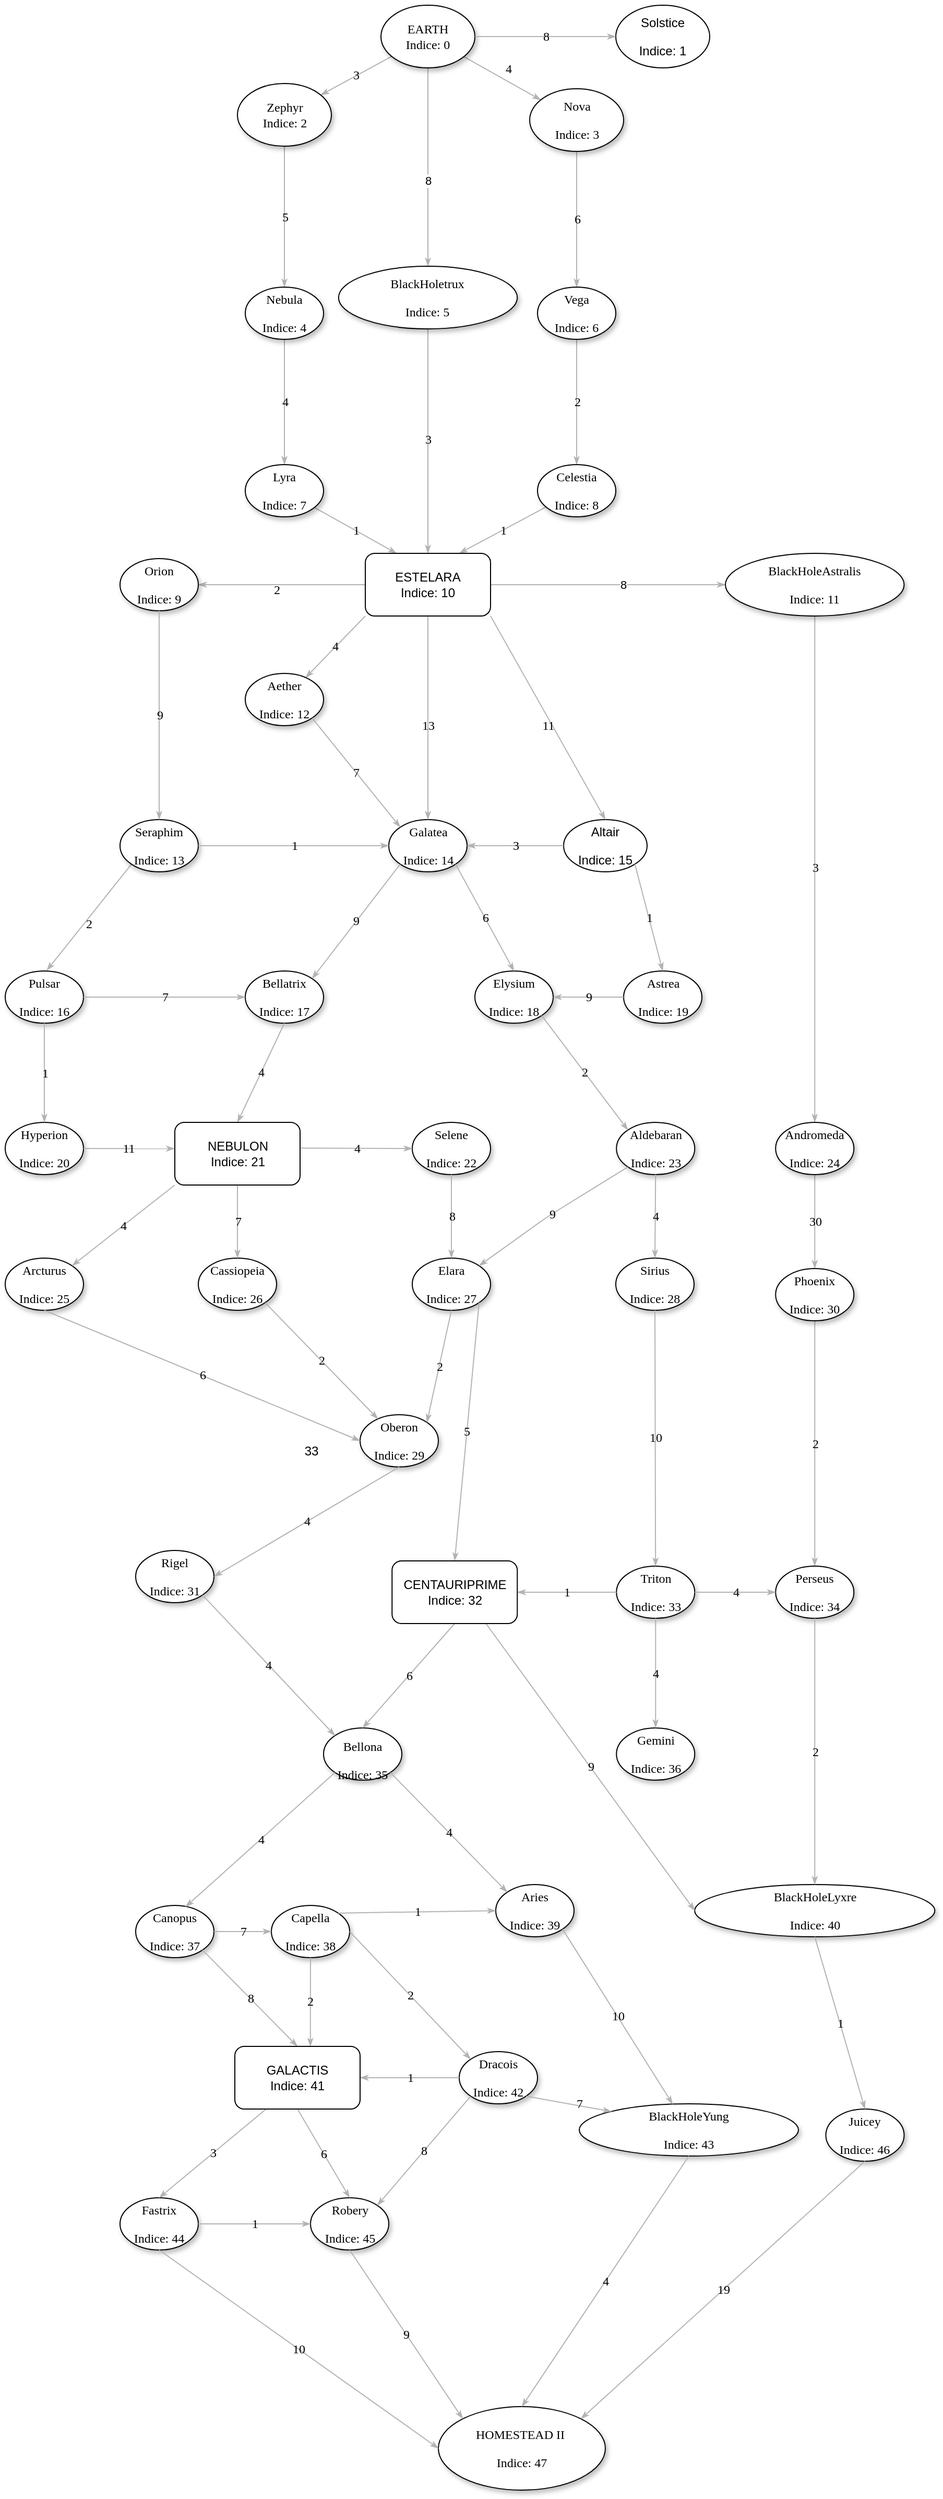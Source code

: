 <mxfile version="21.2.9" type="device">
  <diagram name="Page-1" id="42789a77-a242-8287-6e28-9cd8cfd52e62">
    <mxGraphModel dx="1462" dy="2391" grid="1" gridSize="10" guides="1" tooltips="1" connect="1" arrows="1" fold="1" page="1" pageScale="1" pageWidth="1100" pageHeight="850" background="none" math="0" shadow="0">
      <root>
        <mxCell id="0" />
        <mxCell id="1" parent="0" />
        <mxCell id="1ea317790d2ca983-12" style="edgeStyle=none;rounded=1;html=1;labelBackgroundColor=none;startArrow=none;startFill=0;startSize=5;endArrow=classicThin;endFill=1;endSize=5;jettySize=auto;orthogonalLoop=1;strokeColor=#B3B3B3;strokeWidth=1;fontFamily=Verdana;fontSize=12;exitX=1;exitY=0.5;exitDx=0;exitDy=0;" parent="1" source="aFL70uKXAOS7zFc94VAs-144" target="1ea317790d2ca983-2" edge="1">
          <mxGeometry relative="1" as="geometry">
            <mxPoint x="532.5" y="-795" as="sourcePoint" />
          </mxGeometry>
        </mxCell>
        <mxCell id="aFL70uKXAOS7zFc94VAs-4" value="8" style="edgeLabel;html=1;align=center;verticalAlign=middle;resizable=0;points=[];" vertex="1" connectable="0" parent="1ea317790d2ca983-12">
          <mxGeometry x="0.13" relative="1" as="geometry">
            <mxPoint as="offset" />
          </mxGeometry>
        </mxCell>
        <mxCell id="1ea317790d2ca983-13" value="4" style="edgeStyle=none;rounded=1;html=1;labelBackgroundColor=none;startArrow=none;startFill=0;startSize=5;endArrow=classicThin;endFill=1;endSize=5;jettySize=auto;orthogonalLoop=1;strokeColor=#B3B3B3;strokeWidth=1;fontFamily=Verdana;fontSize=12;exitX=0;exitY=1;exitDx=0;exitDy=0;" parent="1" source="aFL70uKXAOS7zFc94VAs-144" target="1ea317790d2ca983-9" edge="1">
          <mxGeometry relative="1" as="geometry">
            <mxPoint x="468.696" y="-777.181" as="sourcePoint" />
          </mxGeometry>
        </mxCell>
        <mxCell id="1ea317790d2ca983-14" value="2" style="edgeStyle=none;rounded=1;html=1;labelBackgroundColor=none;startArrow=none;startFill=0;startSize=5;endArrow=classicThin;endFill=1;endSize=5;jettySize=auto;orthogonalLoop=1;strokeColor=#B3B3B3;strokeWidth=1;fontFamily=Verdana;fontSize=12;exitX=0;exitY=0.5;exitDx=0;exitDy=0;" parent="1" source="aFL70uKXAOS7zFc94VAs-144" target="1ea317790d2ca983-3" edge="1">
          <mxGeometry x="0.062" y="5" relative="1" as="geometry">
            <mxPoint x="457.5" y="-795" as="sourcePoint" />
            <mxPoint as="offset" />
          </mxGeometry>
        </mxCell>
        <mxCell id="1ea317790d2ca983-21" value="3" style="edgeStyle=none;rounded=1;html=1;labelBackgroundColor=none;startArrow=none;startFill=0;startSize=5;endArrow=classicThin;endFill=1;endSize=5;jettySize=auto;orthogonalLoop=1;strokeColor=#B3B3B3;strokeWidth=1;fontFamily=Verdana;fontSize=12" parent="1" source="1ea317790d2ca983-2" target="1ea317790d2ca983-8" edge="1">
          <mxGeometry relative="1" as="geometry">
            <mxPoint x="495" y="330" as="targetPoint" />
            <Array as="points" />
            <mxPoint y="-1" as="offset" />
          </mxGeometry>
        </mxCell>
        <mxCell id="1ea317790d2ca983-2" value="&lt;p align=&quot;center&quot; class=&quot;MsoNormal&quot;&gt;BlackHole&lt;span style=&quot;background-color: initial;&quot;&gt;Astralis&lt;/span&gt;&lt;/p&gt;&lt;p align=&quot;center&quot; class=&quot;MsoNormal&quot;&gt;Indice: 11&lt;span style=&quot;background-color: initial;&quot;&gt;&lt;br&gt;&lt;/span&gt;&lt;/p&gt;" style="ellipse;whiteSpace=wrap;html=1;rounded=0;shadow=1;comic=0;labelBackgroundColor=none;strokeWidth=1;fontFamily=Verdana;fontSize=12;align=center;" parent="1" vertex="1">
          <mxGeometry x="780" y="-825" width="171.25" height="60" as="geometry" />
        </mxCell>
        <mxCell id="1ea317790d2ca983-3" value="&lt;p align=&quot;center&quot; class=&quot;MsoNormal&quot;&gt;Orion&lt;/p&gt;&lt;p align=&quot;center&quot; class=&quot;MsoNormal&quot;&gt;Indice: 9&lt;br&gt;&lt;/p&gt;" style="ellipse;whiteSpace=wrap;html=1;rounded=0;shadow=1;comic=0;labelBackgroundColor=none;strokeWidth=1;fontFamily=Verdana;fontSize=12;align=center;" parent="1" vertex="1">
          <mxGeometry x="200" y="-820" width="75" height="50" as="geometry" />
        </mxCell>
        <mxCell id="1ea317790d2ca983-16" value="2" style="edgeStyle=none;rounded=1;html=1;labelBackgroundColor=none;startArrow=none;startFill=0;startSize=5;endArrow=classicThin;endFill=1;endSize=5;jettySize=auto;orthogonalLoop=1;strokeColor=#B3B3B3;strokeWidth=1;fontFamily=Verdana;fontSize=12;entryX=0.5;entryY=0;entryDx=0;entryDy=0;exitX=0.5;exitY=1;exitDx=0;exitDy=0;" parent="1" source="1ea317790d2ca983-5" target="1ea317790d2ca983-4" edge="1">
          <mxGeometry relative="1" as="geometry">
            <mxPoint x="970" y="120" as="sourcePoint" />
          </mxGeometry>
        </mxCell>
        <mxCell id="1ea317790d2ca983-4" value="&lt;p align=&quot;center&quot; class=&quot;MsoNormal&quot;&gt;Perseus&lt;/p&gt;&lt;p align=&quot;center&quot; class=&quot;MsoNormal&quot;&gt;Indice: 34&lt;br&gt;&lt;/p&gt;" style="ellipse;whiteSpace=wrap;html=1;rounded=0;shadow=1;comic=0;labelBackgroundColor=none;strokeWidth=1;fontFamily=Verdana;fontSize=12;align=center;" parent="1" vertex="1">
          <mxGeometry x="828.13" y="145" width="75" height="50" as="geometry" />
        </mxCell>
        <mxCell id="1ea317790d2ca983-17" value="30" style="edgeStyle=none;rounded=1;html=1;labelBackgroundColor=none;startArrow=none;startFill=0;startSize=5;endArrow=classicThin;endFill=1;endSize=5;jettySize=auto;orthogonalLoop=1;strokeColor=#B3B3B3;strokeWidth=1;fontFamily=Verdana;fontSize=12;exitX=0.5;exitY=1;exitDx=0;exitDy=0;entryX=0.5;entryY=0;entryDx=0;entryDy=0;" parent="1" source="1ea317790d2ca983-8" target="1ea317790d2ca983-5" edge="1">
          <mxGeometry relative="1" as="geometry">
            <Array as="points" />
          </mxGeometry>
        </mxCell>
        <mxCell id="1ea317790d2ca983-5" value="&lt;p align=&quot;center&quot; class=&quot;MsoNormal&quot;&gt;Phoenix&lt;/p&gt;&lt;p align=&quot;center&quot; class=&quot;MsoNormal&quot;&gt;Indice: 30&lt;br&gt;&lt;/p&gt;" style="ellipse;whiteSpace=wrap;html=1;rounded=0;shadow=1;comic=0;labelBackgroundColor=none;strokeWidth=1;fontFamily=Verdana;fontSize=12;align=center;" parent="1" vertex="1">
          <mxGeometry x="828.13" y="-140" width="75" height="50" as="geometry" />
        </mxCell>
        <mxCell id="1ea317790d2ca983-8" value="&lt;p align=&quot;center&quot; class=&quot;MsoNormal&quot;&gt;Andromeda&lt;/p&gt;&lt;p align=&quot;center&quot; class=&quot;MsoNormal&quot;&gt;Indice: 24&lt;br&gt;&lt;/p&gt;" style="ellipse;whiteSpace=wrap;html=1;rounded=0;shadow=1;comic=0;labelBackgroundColor=none;strokeWidth=1;fontFamily=Verdana;fontSize=12;align=center;" parent="1" vertex="1">
          <mxGeometry x="828.13" y="-280" width="75" height="50" as="geometry" />
        </mxCell>
        <mxCell id="1ea317790d2ca983-9" value="&lt;p align=&quot;center&quot; class=&quot;MsoNormal&quot;&gt;Aether&lt;/p&gt;&lt;p align=&quot;center&quot; class=&quot;MsoNormal&quot;&gt;Indice: 12&lt;br&gt;&lt;/p&gt;" style="ellipse;whiteSpace=wrap;html=1;rounded=0;shadow=1;comic=0;labelBackgroundColor=none;strokeWidth=1;fontFamily=Verdana;fontSize=12;align=center;" parent="1" vertex="1">
          <mxGeometry x="320" y="-710" width="75" height="50" as="geometry" />
        </mxCell>
        <mxCell id="1ea317790d2ca983-20" value="2" style="edgeStyle=none;rounded=1;html=1;labelBackgroundColor=none;startArrow=none;startFill=0;startSize=5;endArrow=classicThin;endFill=1;endSize=5;jettySize=auto;orthogonalLoop=1;strokeColor=#B3B3B3;strokeWidth=1;fontFamily=Verdana;fontSize=12;exitX=0;exitY=1;exitDx=0;exitDy=0;entryX=0.531;entryY=-0.011;entryDx=0;entryDy=0;entryPerimeter=0;" parent="1" source="1ea317790d2ca983-10" target="1ea317790d2ca983-11" edge="1">
          <mxGeometry x="0.081" y="4" relative="1" as="geometry">
            <mxPoint x="247.5" y="370" as="sourcePoint" />
            <mxPoint x="248" y="-60" as="targetPoint" />
            <mxPoint as="offset" />
          </mxGeometry>
        </mxCell>
        <mxCell id="1ea317790d2ca983-10" value="&lt;p align=&quot;center&quot; class=&quot;MsoNormal&quot;&gt;Seraphim&lt;/p&gt;&lt;p align=&quot;center&quot; class=&quot;MsoNormal&quot;&gt;Indice: 13&lt;br&gt;&lt;/p&gt;" style="ellipse;whiteSpace=wrap;html=1;rounded=0;shadow=1;comic=0;labelBackgroundColor=none;strokeWidth=1;fontFamily=Verdana;fontSize=12;align=center;" parent="1" vertex="1">
          <mxGeometry x="200" y="-570" width="75" height="50" as="geometry" />
        </mxCell>
        <mxCell id="1ea317790d2ca983-11" value="&lt;p align=&quot;center&quot; class=&quot;MsoNormal&quot;&gt;Pulsar&lt;/p&gt;&lt;p align=&quot;center&quot; class=&quot;MsoNormal&quot;&gt;Indice: 16&lt;br&gt;&lt;/p&gt;" style="ellipse;whiteSpace=wrap;html=1;rounded=0;shadow=1;comic=0;labelBackgroundColor=none;strokeWidth=1;fontFamily=Verdana;fontSize=12;align=center;" parent="1" vertex="1">
          <mxGeometry x="90" y="-425" width="75" height="50" as="geometry" />
        </mxCell>
        <mxCell id="aFL70uKXAOS7zFc94VAs-1" value="&lt;p align=&quot;center&quot; class=&quot;MsoNormal&quot;&gt;Altair&lt;/p&gt;&lt;p align=&quot;center&quot; class=&quot;MsoNormal&quot;&gt;Indice: 15&lt;br&gt;&lt;/p&gt;" style="ellipse;whiteSpace=wrap;html=1;" vertex="1" parent="1">
          <mxGeometry x="625" y="-570" width="80" height="50" as="geometry" />
        </mxCell>
        <mxCell id="aFL70uKXAOS7zFc94VAs-3" value="11" style="edgeStyle=none;rounded=1;html=1;labelBackgroundColor=none;startArrow=none;startFill=0;startSize=5;endArrow=classicThin;endFill=1;endSize=5;jettySize=auto;orthogonalLoop=1;strokeColor=#B3B3B3;strokeWidth=1;fontFamily=Verdana;fontSize=12;exitX=1;exitY=1;exitDx=0;exitDy=0;entryX=0.5;entryY=0;entryDx=0;entryDy=0;" edge="1" parent="1" source="aFL70uKXAOS7zFc94VAs-144" target="aFL70uKXAOS7zFc94VAs-1">
          <mxGeometry x="0.058" y="-4" relative="1" as="geometry">
            <mxPoint x="521.304" y="-777.181" as="sourcePoint" />
            <mxPoint x="730" y="-320" as="targetPoint" />
            <mxPoint as="offset" />
          </mxGeometry>
        </mxCell>
        <mxCell id="aFL70uKXAOS7zFc94VAs-30" style="edgeStyle=none;rounded=1;html=1;labelBackgroundColor=none;startArrow=none;startFill=0;startSize=5;endArrow=classicThin;endFill=1;endSize=5;jettySize=auto;orthogonalLoop=1;strokeColor=#B3B3B3;strokeWidth=1;fontFamily=Verdana;fontSize=12" edge="1" source="aFL70uKXAOS7zFc94VAs-34" target="aFL70uKXAOS7zFc94VAs-36" parent="1">
          <mxGeometry relative="1" as="geometry" />
        </mxCell>
        <mxCell id="aFL70uKXAOS7zFc94VAs-31" value="8" style="edgeLabel;html=1;align=center;verticalAlign=middle;resizable=0;points=[];" vertex="1" connectable="0" parent="aFL70uKXAOS7zFc94VAs-30">
          <mxGeometry x="0.13" relative="1" as="geometry">
            <mxPoint as="offset" />
          </mxGeometry>
        </mxCell>
        <mxCell id="aFL70uKXAOS7zFc94VAs-32" value="3" style="edgeStyle=none;rounded=1;html=1;labelBackgroundColor=none;startArrow=none;startFill=0;startSize=5;endArrow=classicThin;endFill=1;endSize=5;jettySize=auto;orthogonalLoop=1;strokeColor=#B3B3B3;strokeWidth=1;fontFamily=Verdana;fontSize=12" edge="1" source="aFL70uKXAOS7zFc94VAs-34" target="aFL70uKXAOS7zFc94VAs-45" parent="1">
          <mxGeometry relative="1" as="geometry" />
        </mxCell>
        <mxCell id="aFL70uKXAOS7zFc94VAs-33" value="4" style="edgeStyle=none;rounded=1;html=1;labelBackgroundColor=none;startArrow=none;startFill=0;startSize=5;endArrow=classicThin;endFill=1;endSize=5;jettySize=auto;orthogonalLoop=1;strokeColor=#B3B3B3;strokeWidth=1;fontFamily=Verdana;fontSize=12" edge="1" source="aFL70uKXAOS7zFc94VAs-34" target="aFL70uKXAOS7zFc94VAs-38" parent="1">
          <mxGeometry x="0.02" y="11" relative="1" as="geometry">
            <mxPoint as="offset" />
          </mxGeometry>
        </mxCell>
        <mxCell id="aFL70uKXAOS7zFc94VAs-34" value="EARTH&lt;br&gt;Indice: 0" style="ellipse;whiteSpace=wrap;html=1;rounded=0;shadow=1;comic=0;labelBackgroundColor=none;strokeWidth=1;fontFamily=Verdana;fontSize=12;align=center;" vertex="1" parent="1">
          <mxGeometry x="450" y="-1350" width="90" height="60" as="geometry" />
        </mxCell>
        <mxCell id="aFL70uKXAOS7zFc94VAs-35" value="3" style="edgeStyle=none;rounded=1;html=1;labelBackgroundColor=none;startArrow=none;startFill=0;startSize=5;endArrow=classicThin;endFill=1;endSize=5;jettySize=auto;orthogonalLoop=1;strokeColor=#B3B3B3;strokeWidth=1;fontFamily=Verdana;fontSize=12;" edge="1" source="aFL70uKXAOS7zFc94VAs-36" target="aFL70uKXAOS7zFc94VAs-144" parent="1">
          <mxGeometry relative="1" as="geometry">
            <mxPoint x="495" y="-820" as="targetPoint" />
            <Array as="points" />
            <mxPoint y="-1" as="offset" />
          </mxGeometry>
        </mxCell>
        <mxCell id="aFL70uKXAOS7zFc94VAs-36" value="&lt;p align=&quot;center&quot; class=&quot;MsoNormal&quot;&gt;BlackHoletrux&lt;/p&gt;&lt;p align=&quot;center&quot; class=&quot;MsoNormal&quot;&gt;Indice: 5&lt;br&gt;&lt;/p&gt;" style="ellipse;whiteSpace=wrap;html=1;rounded=0;shadow=1;comic=0;labelBackgroundColor=none;strokeWidth=1;fontFamily=Verdana;fontSize=12;align=center;" vertex="1" parent="1">
          <mxGeometry x="409.38" y="-1100" width="171.25" height="60" as="geometry" />
        </mxCell>
        <mxCell id="aFL70uKXAOS7zFc94VAs-37" value="6" style="edgeStyle=none;rounded=1;html=1;labelBackgroundColor=none;startArrow=none;startFill=0;startSize=5;endArrow=classicThin;endFill=1;endSize=5;jettySize=auto;orthogonalLoop=1;strokeColor=#B3B3B3;strokeWidth=1;fontFamily=Verdana;fontSize=12" edge="1" source="aFL70uKXAOS7zFc94VAs-38" target="aFL70uKXAOS7zFc94VAs-40" parent="1">
          <mxGeometry relative="1" as="geometry" />
        </mxCell>
        <mxCell id="aFL70uKXAOS7zFc94VAs-38" value="&lt;p align=&quot;center&quot; class=&quot;MsoNormal&quot;&gt;Nova&lt;/p&gt;&lt;p align=&quot;center&quot; class=&quot;MsoNormal&quot;&gt;&lt;span style=&quot;background-color: initial;&quot;&gt;Indice: 3&lt;/span&gt;&lt;/p&gt;" style="ellipse;whiteSpace=wrap;html=1;rounded=0;shadow=1;comic=0;labelBackgroundColor=none;strokeWidth=1;fontFamily=Verdana;fontSize=12;align=center;" vertex="1" parent="1">
          <mxGeometry x="592.5" y="-1270" width="90" height="60" as="geometry" />
        </mxCell>
        <mxCell id="aFL70uKXAOS7zFc94VAs-39" value="2" style="edgeStyle=none;rounded=1;html=1;labelBackgroundColor=none;startArrow=none;startFill=0;startSize=5;endArrow=classicThin;endFill=1;endSize=5;jettySize=auto;orthogonalLoop=1;strokeColor=#B3B3B3;strokeWidth=1;fontFamily=Verdana;fontSize=12" edge="1" source="aFL70uKXAOS7zFc94VAs-40" target="aFL70uKXAOS7zFc94VAs-42" parent="1">
          <mxGeometry relative="1" as="geometry" />
        </mxCell>
        <mxCell id="aFL70uKXAOS7zFc94VAs-40" value="&lt;p align=&quot;center&quot; class=&quot;MsoNormal&quot;&gt;Vega&lt;/p&gt;&lt;p align=&quot;center&quot; class=&quot;MsoNormal&quot;&gt;Indice: 6&lt;br&gt;&lt;/p&gt;" style="ellipse;whiteSpace=wrap;html=1;rounded=0;shadow=1;comic=0;labelBackgroundColor=none;strokeWidth=1;fontFamily=Verdana;fontSize=12;align=center;" vertex="1" parent="1">
          <mxGeometry x="600" y="-1080" width="75" height="50" as="geometry" />
        </mxCell>
        <mxCell id="aFL70uKXAOS7zFc94VAs-41" value="1" style="edgeStyle=none;rounded=1;html=1;labelBackgroundColor=none;startArrow=none;startFill=0;startSize=5;endArrow=classicThin;endFill=1;endSize=5;jettySize=auto;orthogonalLoop=1;strokeColor=#B3B3B3;strokeWidth=1;fontFamily=Verdana;fontSize=12;entryX=0.75;entryY=0;entryDx=0;entryDy=0;" edge="1" source="aFL70uKXAOS7zFc94VAs-42" target="aFL70uKXAOS7zFc94VAs-144" parent="1">
          <mxGeometry relative="1" as="geometry">
            <mxPoint x="522.294" y="-812.143" as="targetPoint" />
          </mxGeometry>
        </mxCell>
        <mxCell id="aFL70uKXAOS7zFc94VAs-42" value="&lt;p align=&quot;center&quot; class=&quot;MsoNormal&quot;&gt;Celestia&lt;/p&gt;&lt;p align=&quot;center&quot; class=&quot;MsoNormal&quot;&gt;Indice: 8&lt;br&gt;&lt;/p&gt;" style="ellipse;whiteSpace=wrap;html=1;rounded=0;shadow=1;comic=0;labelBackgroundColor=none;strokeWidth=1;fontFamily=Verdana;fontSize=12;align=center;" vertex="1" parent="1">
          <mxGeometry x="600" y="-910" width="75" height="50" as="geometry" />
        </mxCell>
        <mxCell id="aFL70uKXAOS7zFc94VAs-44" value="5" style="edgeStyle=none;rounded=1;html=1;labelBackgroundColor=none;startArrow=none;startFill=0;startSize=5;endArrow=classicThin;endFill=1;endSize=5;jettySize=auto;orthogonalLoop=1;strokeColor=#B3B3B3;strokeWidth=1;fontFamily=Verdana;fontSize=12" edge="1" source="aFL70uKXAOS7zFc94VAs-45" target="aFL70uKXAOS7zFc94VAs-47" parent="1">
          <mxGeometry relative="1" as="geometry" />
        </mxCell>
        <mxCell id="aFL70uKXAOS7zFc94VAs-45" value="Zephyr&lt;br&gt;Indice: 2" style="ellipse;whiteSpace=wrap;html=1;rounded=0;shadow=1;comic=0;labelBackgroundColor=none;strokeWidth=1;fontFamily=Verdana;fontSize=12;align=center;" vertex="1" parent="1">
          <mxGeometry x="312.5" y="-1275" width="90" height="60" as="geometry" />
        </mxCell>
        <mxCell id="aFL70uKXAOS7zFc94VAs-46" value="4" style="edgeStyle=none;rounded=1;html=1;labelBackgroundColor=none;startArrow=none;startFill=0;startSize=5;endArrow=classicThin;endFill=1;endSize=5;jettySize=auto;orthogonalLoop=1;strokeColor=#B3B3B3;strokeWidth=1;fontFamily=Verdana;fontSize=12;exitX=0.5;exitY=1;exitDx=0;exitDy=0;entryX=0.5;entryY=0;entryDx=0;entryDy=0;" edge="1" source="aFL70uKXAOS7zFc94VAs-47" parent="1" target="aFL70uKXAOS7zFc94VAs-49">
          <mxGeometry relative="1" as="geometry">
            <mxPoint x="247.5" y="-630" as="sourcePoint" />
            <mxPoint x="247.5" y="-530" as="targetPoint" />
          </mxGeometry>
        </mxCell>
        <mxCell id="aFL70uKXAOS7zFc94VAs-47" value="&lt;p align=&quot;center&quot; class=&quot;MsoNormal&quot;&gt;Nebula&lt;/p&gt;&lt;p align=&quot;center&quot; class=&quot;MsoNormal&quot;&gt;Indice: 4&lt;br&gt;&lt;/p&gt;" style="ellipse;whiteSpace=wrap;html=1;rounded=0;shadow=1;comic=0;labelBackgroundColor=none;strokeWidth=1;fontFamily=Verdana;fontSize=12;align=center;" vertex="1" parent="1">
          <mxGeometry x="320" y="-1080" width="75" height="50" as="geometry" />
        </mxCell>
        <mxCell id="aFL70uKXAOS7zFc94VAs-48" value="1" style="edgeStyle=none;rounded=1;html=1;labelBackgroundColor=none;startArrow=none;startFill=0;startSize=5;endArrow=classicThin;endFill=1;endSize=5;jettySize=auto;orthogonalLoop=1;strokeColor=#B3B3B3;strokeWidth=1;fontFamily=Verdana;fontSize=12;entryX=0.25;entryY=0;entryDx=0;entryDy=0;" edge="1" source="aFL70uKXAOS7zFc94VAs-49" target="aFL70uKXAOS7zFc94VAs-144" parent="1">
          <mxGeometry relative="1" as="geometry">
            <mxPoint x="468.254" y="-812.523" as="targetPoint" />
          </mxGeometry>
        </mxCell>
        <mxCell id="aFL70uKXAOS7zFc94VAs-49" value="&lt;p align=&quot;center&quot; class=&quot;MsoNormal&quot;&gt;Lyra&lt;/p&gt;&lt;p align=&quot;center&quot; class=&quot;MsoNormal&quot;&gt;Indice: 7&lt;br&gt;&lt;/p&gt;" style="ellipse;whiteSpace=wrap;html=1;rounded=0;shadow=1;comic=0;labelBackgroundColor=none;strokeWidth=1;fontFamily=Verdana;fontSize=12;align=center;" vertex="1" parent="1">
          <mxGeometry x="320" y="-910" width="75" height="50" as="geometry" />
        </mxCell>
        <mxCell id="aFL70uKXAOS7zFc94VAs-50" value="&lt;p align=&quot;center&quot; class=&quot;MsoNormal&quot;&gt;Solstice&lt;/p&gt;&lt;p align=&quot;center&quot; class=&quot;MsoNormal&quot;&gt;Indice: 1&lt;br&gt;&lt;/p&gt;" style="ellipse;whiteSpace=wrap;html=1;" vertex="1" parent="1">
          <mxGeometry x="675" y="-1350" width="90" height="60" as="geometry" />
        </mxCell>
        <mxCell id="aFL70uKXAOS7zFc94VAs-51" value="8" style="edgeStyle=none;rounded=1;html=1;labelBackgroundColor=none;startArrow=none;startFill=0;startSize=5;endArrow=classicThin;endFill=1;endSize=5;jettySize=auto;orthogonalLoop=1;strokeColor=#B3B3B3;strokeWidth=1;fontFamily=Verdana;fontSize=12;exitX=1;exitY=0.5;exitDx=0;exitDy=0;entryX=0;entryY=0.5;entryDx=0;entryDy=0;" edge="1" source="aFL70uKXAOS7zFc94VAs-34" target="aFL70uKXAOS7zFc94VAs-50" parent="1">
          <mxGeometry relative="1" as="geometry">
            <mxPoint x="518" y="-1281" as="sourcePoint" />
            <mxPoint x="730" y="-1320" as="targetPoint" />
          </mxGeometry>
        </mxCell>
        <mxCell id="aFL70uKXAOS7zFc94VAs-54" value="&lt;p align=&quot;center&quot; class=&quot;MsoNormal&quot;&gt;Hyperion&lt;/p&gt;&lt;p align=&quot;center&quot; class=&quot;MsoNormal&quot;&gt;Indice: 20&lt;br&gt;&lt;/p&gt;" style="ellipse;whiteSpace=wrap;html=1;rounded=0;shadow=1;comic=0;labelBackgroundColor=none;strokeWidth=1;fontFamily=Verdana;fontSize=12;align=center;" vertex="1" parent="1">
          <mxGeometry x="90" y="-280" width="75" height="50" as="geometry" />
        </mxCell>
        <mxCell id="aFL70uKXAOS7zFc94VAs-55" value="&lt;p align=&quot;center&quot; class=&quot;MsoNormal&quot;&gt;Arcturus&lt;/p&gt;&lt;p align=&quot;center&quot; class=&quot;MsoNormal&quot;&gt;Indice: 25&lt;br&gt;&lt;/p&gt;" style="ellipse;whiteSpace=wrap;html=1;rounded=0;shadow=1;comic=0;labelBackgroundColor=none;strokeWidth=1;fontFamily=Verdana;fontSize=12;align=center;" vertex="1" parent="1">
          <mxGeometry x="90" y="-150" width="75" height="50" as="geometry" />
        </mxCell>
        <mxCell id="aFL70uKXAOS7zFc94VAs-56" value="&lt;p align=&quot;center&quot; class=&quot;MsoNormal&quot;&gt;Bellatrix&lt;/p&gt;&lt;p align=&quot;center&quot; class=&quot;MsoNormal&quot;&gt;Indice: 17&lt;br&gt;&lt;/p&gt;" style="ellipse;whiteSpace=wrap;html=1;rounded=0;shadow=1;comic=0;labelBackgroundColor=none;strokeWidth=1;fontFamily=Verdana;fontSize=12;align=center;" vertex="1" parent="1">
          <mxGeometry x="320" y="-425" width="75" height="50" as="geometry" />
        </mxCell>
        <mxCell id="aFL70uKXAOS7zFc94VAs-59" value="&lt;p align=&quot;center&quot; class=&quot;MsoNormal&quot;&gt;Cassiopeia&lt;/p&gt;&lt;p align=&quot;center&quot; class=&quot;MsoNormal&quot;&gt;Indice: 26&lt;br&gt;&lt;/p&gt;" style="ellipse;whiteSpace=wrap;html=1;rounded=0;shadow=1;comic=0;labelBackgroundColor=none;strokeWidth=1;fontFamily=Verdana;fontSize=12;align=center;" vertex="1" parent="1">
          <mxGeometry x="275" y="-150" width="75" height="50" as="geometry" />
        </mxCell>
        <mxCell id="aFL70uKXAOS7zFc94VAs-60" value="&lt;p align=&quot;center&quot; class=&quot;MsoNormal&quot;&gt;Galatea&lt;/p&gt;&lt;p align=&quot;center&quot; class=&quot;MsoNormal&quot;&gt;Indice: 14&lt;br&gt;&lt;/p&gt;" style="ellipse;whiteSpace=wrap;html=1;rounded=0;shadow=1;comic=0;labelBackgroundColor=none;strokeWidth=1;fontFamily=Verdana;fontSize=12;align=center;" vertex="1" parent="1">
          <mxGeometry x="457.5" y="-570" width="75" height="50" as="geometry" />
        </mxCell>
        <mxCell id="aFL70uKXAOS7zFc94VAs-61" value="&lt;p align=&quot;center&quot; class=&quot;MsoNormal&quot;&gt;Selene&lt;/p&gt;&lt;p align=&quot;center&quot; class=&quot;MsoNormal&quot;&gt;Indice: 22&lt;br&gt;&lt;/p&gt;" style="ellipse;whiteSpace=wrap;html=1;rounded=0;shadow=1;comic=0;labelBackgroundColor=none;strokeWidth=1;fontFamily=Verdana;fontSize=12;align=center;" vertex="1" parent="1">
          <mxGeometry x="480" y="-280" width="75" height="50" as="geometry" />
        </mxCell>
        <mxCell id="aFL70uKXAOS7zFc94VAs-62" value="&lt;p align=&quot;center&quot; class=&quot;MsoNormal&quot;&gt;Aldebaran&lt;/p&gt;&lt;p align=&quot;center&quot; class=&quot;MsoNormal&quot;&gt;Indice: 23&lt;br&gt;&lt;/p&gt;" style="ellipse;whiteSpace=wrap;html=1;rounded=0;shadow=1;comic=0;labelBackgroundColor=none;strokeWidth=1;fontFamily=Verdana;fontSize=12;align=center;" vertex="1" parent="1">
          <mxGeometry x="675.63" y="-280" width="75" height="50" as="geometry" />
        </mxCell>
        <mxCell id="aFL70uKXAOS7zFc94VAs-63" value="&lt;p align=&quot;center&quot; class=&quot;MsoNormal&quot;&gt;Elara&lt;/p&gt;&lt;p align=&quot;center&quot; class=&quot;MsoNormal&quot;&gt;Indice: 27&lt;br&gt;&lt;/p&gt;" style="ellipse;whiteSpace=wrap;html=1;rounded=0;shadow=1;comic=0;labelBackgroundColor=none;strokeWidth=1;fontFamily=Verdana;fontSize=12;align=center;" vertex="1" parent="1">
          <mxGeometry x="480" y="-150" width="75" height="50" as="geometry" />
        </mxCell>
        <mxCell id="aFL70uKXAOS7zFc94VAs-64" value="&lt;p align=&quot;center&quot; class=&quot;MsoNormal&quot;&gt;Sirius&lt;/p&gt;&lt;p align=&quot;center&quot; class=&quot;MsoNormal&quot;&gt;Indice: 28&lt;br&gt;&lt;/p&gt;" style="ellipse;whiteSpace=wrap;html=1;rounded=0;shadow=1;comic=0;labelBackgroundColor=none;strokeWidth=1;fontFamily=Verdana;fontSize=12;align=center;" vertex="1" parent="1">
          <mxGeometry x="675" y="-150" width="75" height="50" as="geometry" />
        </mxCell>
        <mxCell id="aFL70uKXAOS7zFc94VAs-65" value="&lt;p align=&quot;center&quot; class=&quot;MsoNormal&quot;&gt;Elysium&lt;/p&gt;&lt;p align=&quot;center&quot; class=&quot;MsoNormal&quot;&gt;Indice: 18&lt;br&gt;&lt;/p&gt;" style="ellipse;whiteSpace=wrap;html=1;rounded=0;shadow=1;comic=0;labelBackgroundColor=none;strokeWidth=1;fontFamily=Verdana;fontSize=12;align=center;" vertex="1" parent="1">
          <mxGeometry x="540" y="-425" width="75" height="50" as="geometry" />
        </mxCell>
        <mxCell id="aFL70uKXAOS7zFc94VAs-66" value="&lt;p align=&quot;center&quot; class=&quot;MsoNormal&quot;&gt;Astrea&lt;/p&gt;&lt;p align=&quot;center&quot; class=&quot;MsoNormal&quot;&gt;Indice: 19&lt;br&gt;&lt;/p&gt;" style="ellipse;whiteSpace=wrap;html=1;rounded=0;shadow=1;comic=0;labelBackgroundColor=none;strokeWidth=1;fontFamily=Verdana;fontSize=12;align=center;" vertex="1" parent="1">
          <mxGeometry x="682.5" y="-425" width="75" height="50" as="geometry" />
        </mxCell>
        <mxCell id="aFL70uKXAOS7zFc94VAs-67" value="&lt;p align=&quot;center&quot; class=&quot;MsoNormal&quot;&gt;Oberon&lt;/p&gt;&lt;p align=&quot;center&quot; class=&quot;MsoNormal&quot;&gt;Indice: 29&lt;br&gt;&lt;/p&gt;" style="ellipse;whiteSpace=wrap;html=1;rounded=0;shadow=1;comic=0;labelBackgroundColor=none;strokeWidth=1;fontFamily=Verdana;fontSize=12;align=center;" vertex="1" parent="1">
          <mxGeometry x="430" width="75" height="50" as="geometry" />
        </mxCell>
        <mxCell id="aFL70uKXAOS7zFc94VAs-68" value="&lt;p align=&quot;center&quot; class=&quot;MsoNormal&quot;&gt;Rigel&lt;/p&gt;&lt;p align=&quot;center&quot; class=&quot;MsoNormal&quot;&gt;Indice: 31&lt;br&gt;&lt;/p&gt;" style="ellipse;whiteSpace=wrap;html=1;rounded=0;shadow=1;comic=0;labelBackgroundColor=none;strokeWidth=1;fontFamily=Verdana;fontSize=12;align=center;" vertex="1" parent="1">
          <mxGeometry x="215" y="130" width="75" height="50" as="geometry" />
        </mxCell>
        <mxCell id="aFL70uKXAOS7zFc94VAs-70" value="&lt;p align=&quot;center&quot; class=&quot;MsoNormal&quot;&gt;Triton&lt;/p&gt;&lt;p align=&quot;center&quot; class=&quot;MsoNormal&quot;&gt;Indice: 33&lt;br&gt;&lt;/p&gt;" style="ellipse;whiteSpace=wrap;html=1;rounded=0;shadow=1;comic=0;labelBackgroundColor=none;strokeWidth=1;fontFamily=Verdana;fontSize=12;align=center;" vertex="1" parent="1">
          <mxGeometry x="675.63" y="145" width="75" height="50" as="geometry" />
        </mxCell>
        <mxCell id="aFL70uKXAOS7zFc94VAs-71" value="&lt;p align=&quot;center&quot; class=&quot;MsoNormal&quot;&gt;Gemini&lt;/p&gt;&lt;p align=&quot;center&quot; class=&quot;MsoNormal&quot;&gt;Indice: 36&lt;br&gt;&lt;/p&gt;" style="ellipse;whiteSpace=wrap;html=1;rounded=0;shadow=1;comic=0;labelBackgroundColor=none;strokeWidth=1;fontFamily=Verdana;fontSize=12;align=center;" vertex="1" parent="1">
          <mxGeometry x="675.63" y="300" width="75" height="50" as="geometry" />
        </mxCell>
        <mxCell id="aFL70uKXAOS7zFc94VAs-73" value="&lt;p align=&quot;center&quot; class=&quot;MsoNormal&quot;&gt;Bellona&lt;/p&gt;Indice: 35" style="ellipse;whiteSpace=wrap;html=1;rounded=0;shadow=1;comic=0;labelBackgroundColor=none;strokeWidth=1;fontFamily=Verdana;fontSize=12;align=center;" vertex="1" parent="1">
          <mxGeometry x="395" y="300" width="75" height="50" as="geometry" />
        </mxCell>
        <mxCell id="aFL70uKXAOS7zFc94VAs-74" value="&lt;p align=&quot;center&quot; class=&quot;MsoNormal&quot;&gt;Capella&lt;/p&gt;&lt;p align=&quot;center&quot; class=&quot;MsoNormal&quot;&gt;Indice: 38&lt;br&gt;&lt;/p&gt;" style="ellipse;whiteSpace=wrap;html=1;rounded=0;shadow=1;comic=0;labelBackgroundColor=none;strokeWidth=1;fontFamily=Verdana;fontSize=12;align=center;" vertex="1" parent="1">
          <mxGeometry x="345" y="470" width="75" height="50" as="geometry" />
        </mxCell>
        <mxCell id="aFL70uKXAOS7zFc94VAs-76" value="&lt;p align=&quot;center&quot; class=&quot;MsoNormal&quot;&gt;Canopus&lt;/p&gt;&lt;p align=&quot;center&quot; class=&quot;MsoNormal&quot;&gt;Indice: 37&lt;br&gt;&lt;/p&gt;" style="ellipse;whiteSpace=wrap;html=1;rounded=0;shadow=1;comic=0;labelBackgroundColor=none;strokeWidth=1;fontFamily=Verdana;fontSize=12;align=center;" vertex="1" parent="1">
          <mxGeometry x="215" y="470" width="75" height="50" as="geometry" />
        </mxCell>
        <mxCell id="aFL70uKXAOS7zFc94VAs-77" value="&lt;p align=&quot;center&quot; class=&quot;MsoNormal&quot;&gt;Aries&lt;/p&gt;&lt;p align=&quot;center&quot; class=&quot;MsoNormal&quot;&gt;Indice: 39&lt;br&gt;&lt;/p&gt;" style="ellipse;whiteSpace=wrap;html=1;rounded=0;shadow=1;comic=0;labelBackgroundColor=none;strokeWidth=1;fontFamily=Verdana;fontSize=12;align=center;" vertex="1" parent="1">
          <mxGeometry x="560" y="450" width="75" height="50" as="geometry" />
        </mxCell>
        <mxCell id="aFL70uKXAOS7zFc94VAs-78" value="&lt;p align=&quot;center&quot; class=&quot;MsoNormal&quot;&gt;Dracois&lt;/p&gt;&lt;p align=&quot;center&quot; class=&quot;MsoNormal&quot;&gt;Indice: 42&lt;br&gt;&lt;/p&gt;" style="ellipse;whiteSpace=wrap;html=1;rounded=0;shadow=1;comic=0;labelBackgroundColor=none;strokeWidth=1;fontFamily=Verdana;fontSize=12;align=center;" vertex="1" parent="1">
          <mxGeometry x="525" y="610" width="75" height="50" as="geometry" />
        </mxCell>
        <mxCell id="aFL70uKXAOS7zFc94VAs-79" value="&lt;p align=&quot;center&quot; class=&quot;MsoNormal&quot;&gt;BlackHoleYung&lt;/p&gt;&lt;p align=&quot;center&quot; class=&quot;MsoNormal&quot;&gt;Indice: 43&lt;br&gt;&lt;/p&gt;" style="ellipse;whiteSpace=wrap;html=1;rounded=0;shadow=1;comic=0;labelBackgroundColor=none;strokeWidth=1;fontFamily=Verdana;fontSize=12;align=center;" vertex="1" parent="1">
          <mxGeometry x="640" y="660" width="210" height="50" as="geometry" />
        </mxCell>
        <mxCell id="aFL70uKXAOS7zFc94VAs-80" value="&lt;p align=&quot;center&quot; class=&quot;MsoNormal&quot;&gt;HOMESTEAD II&amp;nbsp;&lt;br&gt;&lt;/p&gt;&lt;p align=&quot;center&quot; class=&quot;MsoNormal&quot;&gt;Indice: 47&lt;/p&gt;" style="ellipse;whiteSpace=wrap;html=1;rounded=0;shadow=1;comic=0;labelBackgroundColor=none;strokeWidth=1;fontFamily=Verdana;fontSize=12;align=center;" vertex="1" parent="1">
          <mxGeometry x="505" y="950" width="160" height="80" as="geometry" />
        </mxCell>
        <mxCell id="aFL70uKXAOS7zFc94VAs-81" value="&lt;p align=&quot;center&quot; class=&quot;MsoNormal&quot;&gt;BlackHoleLyxre&lt;/p&gt;&lt;p align=&quot;center&quot; class=&quot;MsoNormal&quot;&gt;Indice: 40&lt;br&gt;&lt;/p&gt;" style="ellipse;whiteSpace=wrap;html=1;rounded=0;shadow=1;comic=0;labelBackgroundColor=none;strokeWidth=1;fontFamily=Verdana;fontSize=12;align=center;" vertex="1" parent="1">
          <mxGeometry x="750.63" y="450" width="230" height="50" as="geometry" />
        </mxCell>
        <mxCell id="aFL70uKXAOS7zFc94VAs-83" value="&lt;p align=&quot;center&quot; class=&quot;MsoNormal&quot;&gt;Juicey&lt;/p&gt;&lt;p align=&quot;center&quot; class=&quot;MsoNormal&quot;&gt;Indice: 46&lt;br&gt;&lt;/p&gt;" style="ellipse;whiteSpace=wrap;html=1;rounded=0;shadow=1;comic=0;labelBackgroundColor=none;strokeWidth=1;fontFamily=Verdana;fontSize=12;align=center;" vertex="1" parent="1">
          <mxGeometry x="876.25" y="665" width="75" height="50" as="geometry" />
        </mxCell>
        <mxCell id="aFL70uKXAOS7zFc94VAs-84" value="&lt;p align=&quot;center&quot; class=&quot;MsoNormal&quot;&gt;Fastrix&lt;/p&gt;&lt;p align=&quot;center&quot; class=&quot;MsoNormal&quot;&gt;Indice: 44&lt;br&gt;&lt;/p&gt;" style="ellipse;whiteSpace=wrap;html=1;rounded=0;shadow=1;comic=0;labelBackgroundColor=none;strokeWidth=1;fontFamily=Verdana;fontSize=12;align=center;" vertex="1" parent="1">
          <mxGeometry x="200" y="750" width="75" height="50" as="geometry" />
        </mxCell>
        <mxCell id="aFL70uKXAOS7zFc94VAs-85" value="&lt;p align=&quot;center&quot; class=&quot;MsoNormal&quot;&gt;Robery&lt;/p&gt;&lt;p align=&quot;center&quot; class=&quot;MsoNormal&quot;&gt;Indice: 45&lt;br&gt;&lt;/p&gt;" style="ellipse;whiteSpace=wrap;html=1;rounded=0;shadow=1;comic=0;labelBackgroundColor=none;strokeWidth=1;fontFamily=Verdana;fontSize=12;align=center;" vertex="1" parent="1">
          <mxGeometry x="382.5" y="750" width="75" height="50" as="geometry" />
        </mxCell>
        <mxCell id="aFL70uKXAOS7zFc94VAs-86" value="7" style="edgeStyle=none;rounded=1;html=1;labelBackgroundColor=none;startArrow=none;startFill=0;startSize=5;endArrow=classicThin;endFill=1;endSize=5;jettySize=auto;orthogonalLoop=1;strokeColor=#B3B3B3;strokeWidth=1;fontFamily=Verdana;fontSize=12;exitX=1;exitY=1;exitDx=0;exitDy=0;entryX=0;entryY=0;entryDx=0;entryDy=0;" edge="1" parent="1" source="1ea317790d2ca983-9" target="aFL70uKXAOS7zFc94VAs-60">
          <mxGeometry relative="1" as="geometry">
            <mxPoint x="251" y="-517" as="sourcePoint" />
            <mxPoint x="140" y="-416" as="targetPoint" />
          </mxGeometry>
        </mxCell>
        <mxCell id="aFL70uKXAOS7zFc94VAs-88" value="2" style="edgeStyle=none;rounded=1;html=1;labelBackgroundColor=none;startArrow=none;startFill=0;startSize=5;endArrow=classicThin;endFill=1;endSize=5;jettySize=auto;orthogonalLoop=1;strokeColor=#B3B3B3;strokeWidth=1;fontFamily=Verdana;fontSize=12;entryX=0.5;entryY=0;entryDx=0;entryDy=0;exitX=0.5;exitY=1;exitDx=0;exitDy=0;" edge="1" parent="1" source="1ea317790d2ca983-4" target="aFL70uKXAOS7zFc94VAs-81">
          <mxGeometry relative="1" as="geometry">
            <mxPoint x="865.1" y="240" as="sourcePoint" />
            <mxPoint x="865.1" y="460" as="targetPoint" />
          </mxGeometry>
        </mxCell>
        <mxCell id="aFL70uKXAOS7zFc94VAs-89" value="1" style="edgeStyle=none;rounded=1;html=1;labelBackgroundColor=none;startArrow=none;startFill=0;startSize=5;endArrow=classicThin;endFill=1;endSize=5;jettySize=auto;orthogonalLoop=1;strokeColor=#B3B3B3;strokeWidth=1;fontFamily=Verdana;fontSize=12;entryX=0.5;entryY=0;entryDx=0;entryDy=0;exitX=0.5;exitY=1;exitDx=0;exitDy=0;" edge="1" parent="1" source="aFL70uKXAOS7zFc94VAs-81" target="aFL70uKXAOS7zFc94VAs-83">
          <mxGeometry relative="1" as="geometry">
            <mxPoint x="950" y="600" as="sourcePoint" />
            <mxPoint x="1027" y="900" as="targetPoint" />
          </mxGeometry>
        </mxCell>
        <mxCell id="aFL70uKXAOS7zFc94VAs-90" value="13" style="edgeStyle=none;rounded=1;html=1;labelBackgroundColor=none;startArrow=none;startFill=0;startSize=5;endArrow=classicThin;endFill=1;endSize=5;jettySize=auto;orthogonalLoop=1;strokeColor=#B3B3B3;strokeWidth=1;fontFamily=Verdana;fontSize=12;exitX=0.5;exitY=1;exitDx=0;exitDy=0;entryX=0.5;entryY=0;entryDx=0;entryDy=0;" edge="1" parent="1" source="aFL70uKXAOS7zFc94VAs-144" target="aFL70uKXAOS7zFc94VAs-60">
          <mxGeometry x="0.077" relative="1" as="geometry">
            <mxPoint x="495" y="-770" as="sourcePoint" />
            <mxPoint x="391" y="-694" as="targetPoint" />
            <mxPoint as="offset" />
          </mxGeometry>
        </mxCell>
        <mxCell id="aFL70uKXAOS7zFc94VAs-91" value="1" style="edgeStyle=none;rounded=1;html=1;labelBackgroundColor=none;startArrow=none;startFill=0;startSize=5;endArrow=classicThin;endFill=1;endSize=5;jettySize=auto;orthogonalLoop=1;strokeColor=#B3B3B3;strokeWidth=1;fontFamily=Verdana;fontSize=12;exitX=1;exitY=0.5;exitDx=0;exitDy=0;entryX=0;entryY=0.5;entryDx=0;entryDy=0;" edge="1" parent="1" source="1ea317790d2ca983-10" target="aFL70uKXAOS7zFc94VAs-60">
          <mxGeometry relative="1" as="geometry">
            <mxPoint x="341" y="-657" as="sourcePoint" />
            <mxPoint x="266" y="-567" as="targetPoint" />
          </mxGeometry>
        </mxCell>
        <mxCell id="aFL70uKXAOS7zFc94VAs-92" value="9" style="edgeStyle=none;rounded=1;html=1;labelBackgroundColor=none;startArrow=none;startFill=0;startSize=5;endArrow=classicThin;endFill=1;endSize=5;jettySize=auto;orthogonalLoop=1;strokeColor=#B3B3B3;strokeWidth=1;fontFamily=Verdana;fontSize=12;exitX=0.5;exitY=1;exitDx=0;exitDy=0;entryX=0.5;entryY=0;entryDx=0;entryDy=0;" edge="1" parent="1" source="1ea317790d2ca983-3" target="1ea317790d2ca983-10">
          <mxGeometry relative="1" as="geometry">
            <mxPoint x="274" y="-527" as="sourcePoint" />
            <mxPoint x="430" y="-485" as="targetPoint" />
          </mxGeometry>
        </mxCell>
        <mxCell id="aFL70uKXAOS7zFc94VAs-93" value="7" style="edgeStyle=none;rounded=1;html=1;labelBackgroundColor=none;startArrow=none;startFill=0;startSize=5;endArrow=classicThin;endFill=1;endSize=5;jettySize=auto;orthogonalLoop=1;strokeColor=#B3B3B3;strokeWidth=1;fontFamily=Verdana;fontSize=12;exitX=1;exitY=0.5;exitDx=0;exitDy=0;entryX=0;entryY=0.5;entryDx=0;entryDy=0;" edge="1" parent="1" source="1ea317790d2ca983-11" target="aFL70uKXAOS7zFc94VAs-56">
          <mxGeometry relative="1" as="geometry">
            <mxPoint x="220" y="-450" as="sourcePoint" />
            <mxPoint x="220" y="-260" as="targetPoint" />
          </mxGeometry>
        </mxCell>
        <mxCell id="aFL70uKXAOS7zFc94VAs-94" value="3" style="edgeStyle=none;rounded=1;html=1;labelBackgroundColor=none;startArrow=none;startFill=0;startSize=5;endArrow=classicThin;endFill=1;endSize=5;jettySize=auto;orthogonalLoop=1;strokeColor=#B3B3B3;strokeWidth=1;fontFamily=Verdana;fontSize=12;exitX=0;exitY=0.5;exitDx=0;exitDy=0;entryX=1;entryY=0.5;entryDx=0;entryDy=0;" edge="1" parent="1" source="aFL70uKXAOS7zFc94VAs-1" target="aFL70uKXAOS7zFc94VAs-60">
          <mxGeometry relative="1" as="geometry">
            <mxPoint x="274" y="-527" as="sourcePoint" />
            <mxPoint x="430" y="-485" as="targetPoint" />
          </mxGeometry>
        </mxCell>
        <mxCell id="aFL70uKXAOS7zFc94VAs-95" value="9" style="edgeStyle=none;rounded=1;html=1;labelBackgroundColor=none;startArrow=none;startFill=0;startSize=5;endArrow=classicThin;endFill=1;endSize=5;jettySize=auto;orthogonalLoop=1;strokeColor=#B3B3B3;strokeWidth=1;fontFamily=Verdana;fontSize=12;exitX=0;exitY=1;exitDx=0;exitDy=0;entryX=1;entryY=0;entryDx=0;entryDy=0;" edge="1" parent="1" source="aFL70uKXAOS7zFc94VAs-60" target="aFL70uKXAOS7zFc94VAs-56">
          <mxGeometry x="-0.003" relative="1" as="geometry">
            <mxPoint x="221" y="-527" as="sourcePoint" />
            <mxPoint x="140" y="-416" as="targetPoint" />
            <mxPoint as="offset" />
          </mxGeometry>
        </mxCell>
        <mxCell id="aFL70uKXAOS7zFc94VAs-96" value="6" style="edgeStyle=none;rounded=1;html=1;labelBackgroundColor=none;startArrow=none;startFill=0;startSize=5;endArrow=classicThin;endFill=1;endSize=5;jettySize=auto;orthogonalLoop=1;strokeColor=#B3B3B3;strokeWidth=1;fontFamily=Verdana;fontSize=12;exitX=1;exitY=1;exitDx=0;exitDy=0;entryX=0.5;entryY=0;entryDx=0;entryDy=0;" edge="1" parent="1" source="aFL70uKXAOS7zFc94VAs-60" target="aFL70uKXAOS7zFc94VAs-65">
          <mxGeometry relative="1" as="geometry">
            <mxPoint x="441" y="-467" as="sourcePoint" />
            <mxPoint x="349" y="-408" as="targetPoint" />
          </mxGeometry>
        </mxCell>
        <mxCell id="aFL70uKXAOS7zFc94VAs-97" value="4" style="edgeStyle=none;rounded=1;html=1;labelBackgroundColor=none;startArrow=none;startFill=0;startSize=5;endArrow=classicThin;endFill=1;endSize=5;jettySize=auto;orthogonalLoop=1;strokeColor=#B3B3B3;strokeWidth=1;fontFamily=Verdana;fontSize=12;exitX=0.5;exitY=1;exitDx=0;exitDy=0;entryX=0.5;entryY=0;entryDx=0;entryDy=0;" edge="1" parent="1" source="aFL70uKXAOS7zFc94VAs-56" target="aFL70uKXAOS7zFc94VAs-147">
          <mxGeometry relative="1" as="geometry">
            <mxPoint x="441" y="-467" as="sourcePoint" />
            <mxPoint x="312.5" y="-280" as="targetPoint" />
          </mxGeometry>
        </mxCell>
        <mxCell id="aFL70uKXAOS7zFc94VAs-98" value="1" style="edgeStyle=none;rounded=1;html=1;labelBackgroundColor=none;startArrow=none;startFill=0;startSize=5;endArrow=classicThin;endFill=1;endSize=5;jettySize=auto;orthogonalLoop=1;strokeColor=#B3B3B3;strokeWidth=1;fontFamily=Verdana;fontSize=12;exitX=0.5;exitY=1;exitDx=0;exitDy=0;entryX=0.5;entryY=0;entryDx=0;entryDy=0;" edge="1" parent="1" source="1ea317790d2ca983-11" target="aFL70uKXAOS7zFc94VAs-54">
          <mxGeometry relative="1" as="geometry">
            <mxPoint x="175" y="-390" as="sourcePoint" />
            <mxPoint x="285" y="-390" as="targetPoint" />
          </mxGeometry>
        </mxCell>
        <mxCell id="aFL70uKXAOS7zFc94VAs-101" value="11" style="edgeStyle=none;rounded=1;html=1;labelBackgroundColor=none;startArrow=none;startFill=0;startSize=5;endArrow=classicThin;endFill=1;endSize=5;jettySize=auto;orthogonalLoop=1;strokeColor=#B3B3B3;strokeWidth=1;fontFamily=Verdana;fontSize=12;exitX=1;exitY=0.5;exitDx=0;exitDy=0;entryX=-0.001;entryY=0.419;entryDx=0;entryDy=0;entryPerimeter=0;" edge="1" parent="1" source="aFL70uKXAOS7zFc94VAs-54" target="aFL70uKXAOS7zFc94VAs-147">
          <mxGeometry relative="1" as="geometry">
            <mxPoint x="138" y="-365" as="sourcePoint" />
            <mxPoint x="275" y="-255" as="targetPoint" />
          </mxGeometry>
        </mxCell>
        <mxCell id="aFL70uKXAOS7zFc94VAs-102" value="4" style="edgeStyle=none;rounded=1;html=1;labelBackgroundColor=none;startArrow=none;startFill=0;startSize=5;endArrow=classicThin;endFill=1;endSize=5;jettySize=auto;orthogonalLoop=1;strokeColor=#B3B3B3;strokeWidth=1;fontFamily=Verdana;fontSize=12;exitX=1.007;exitY=0.41;exitDx=0;exitDy=0;exitPerimeter=0;" edge="1" parent="1" source="aFL70uKXAOS7zFc94VAs-147" target="aFL70uKXAOS7zFc94VAs-61">
          <mxGeometry relative="1" as="geometry">
            <mxPoint x="350" y="-255" as="sourcePoint" />
            <mxPoint x="285" y="-245" as="targetPoint" />
          </mxGeometry>
        </mxCell>
        <mxCell id="aFL70uKXAOS7zFc94VAs-103" value="1" style="edgeStyle=none;rounded=1;html=1;labelBackgroundColor=none;startArrow=none;startFill=0;startSize=5;endArrow=classicThin;endFill=1;endSize=5;jettySize=auto;orthogonalLoop=1;strokeColor=#B3B3B3;strokeWidth=1;fontFamily=Verdana;fontSize=12;exitX=1;exitY=1;exitDx=0;exitDy=0;entryX=0.5;entryY=0;entryDx=0;entryDy=0;" edge="1" parent="1" source="aFL70uKXAOS7zFc94VAs-1" target="aFL70uKXAOS7zFc94VAs-66">
          <mxGeometry relative="1" as="geometry">
            <mxPoint x="185" y="-235" as="sourcePoint" />
            <mxPoint x="295" y="-235" as="targetPoint" />
          </mxGeometry>
        </mxCell>
        <mxCell id="aFL70uKXAOS7zFc94VAs-104" value="9" style="edgeStyle=none;rounded=1;html=1;labelBackgroundColor=none;startArrow=none;startFill=0;startSize=5;endArrow=classicThin;endFill=1;endSize=5;jettySize=auto;orthogonalLoop=1;strokeColor=#B3B3B3;strokeWidth=1;fontFamily=Verdana;fontSize=12;exitX=0;exitY=0.5;exitDx=0;exitDy=0;entryX=1;entryY=0.5;entryDx=0;entryDy=0;" edge="1" parent="1" source="aFL70uKXAOS7zFc94VAs-66" target="aFL70uKXAOS7zFc94VAs-65">
          <mxGeometry relative="1" as="geometry">
            <mxPoint x="195" y="-225" as="sourcePoint" />
            <mxPoint x="305" y="-225" as="targetPoint" />
          </mxGeometry>
        </mxCell>
        <mxCell id="aFL70uKXAOS7zFc94VAs-105" value="2" style="edgeStyle=none;rounded=1;html=1;labelBackgroundColor=none;startArrow=none;startFill=0;startSize=5;endArrow=classicThin;endFill=1;endSize=5;jettySize=auto;orthogonalLoop=1;strokeColor=#B3B3B3;strokeWidth=1;fontFamily=Verdana;fontSize=12;exitX=1;exitY=1;exitDx=0;exitDy=0;entryX=0;entryY=0;entryDx=0;entryDy=0;" edge="1" parent="1" source="aFL70uKXAOS7zFc94VAs-65" target="aFL70uKXAOS7zFc94VAs-62">
          <mxGeometry relative="1" as="geometry">
            <mxPoint x="205" y="-215" as="sourcePoint" />
            <mxPoint x="315" y="-215" as="targetPoint" />
          </mxGeometry>
        </mxCell>
        <mxCell id="aFL70uKXAOS7zFc94VAs-106" value="4" style="edgeStyle=none;rounded=1;html=1;labelBackgroundColor=none;startArrow=none;startFill=0;startSize=5;endArrow=classicThin;endFill=1;endSize=5;jettySize=auto;orthogonalLoop=1;strokeColor=#B3B3B3;strokeWidth=1;fontFamily=Verdana;fontSize=12;exitX=0.5;exitY=1;exitDx=0;exitDy=0;entryX=0.5;entryY=0;entryDx=0;entryDy=0;" edge="1" parent="1" source="aFL70uKXAOS7zFc94VAs-62" target="aFL70uKXAOS7zFc94VAs-64">
          <mxGeometry relative="1" as="geometry">
            <mxPoint x="215" y="-205" as="sourcePoint" />
            <mxPoint x="325" y="-205" as="targetPoint" />
          </mxGeometry>
        </mxCell>
        <mxCell id="aFL70uKXAOS7zFc94VAs-107" value="4" style="edgeStyle=none;rounded=1;html=1;labelBackgroundColor=none;startArrow=none;startFill=0;startSize=5;endArrow=classicThin;endFill=1;endSize=5;jettySize=auto;orthogonalLoop=1;strokeColor=#B3B3B3;strokeWidth=1;fontFamily=Verdana;fontSize=12;exitX=0;exitY=1;exitDx=0;exitDy=0;entryX=1;entryY=0;entryDx=0;entryDy=0;" edge="1" parent="1" source="aFL70uKXAOS7zFc94VAs-147" target="aFL70uKXAOS7zFc94VAs-55">
          <mxGeometry relative="1" as="geometry">
            <mxPoint x="285.983" y="-237.322" as="sourcePoint" />
            <mxPoint x="335" y="-195" as="targetPoint" />
          </mxGeometry>
        </mxCell>
        <mxCell id="aFL70uKXAOS7zFc94VAs-109" value="7" style="edgeStyle=none;rounded=1;html=1;labelBackgroundColor=none;startArrow=none;startFill=0;startSize=5;endArrow=classicThin;endFill=1;endSize=5;jettySize=auto;orthogonalLoop=1;strokeColor=#B3B3B3;strokeWidth=1;fontFamily=Verdana;fontSize=12;exitX=0.5;exitY=1;exitDx=0;exitDy=0;entryX=0.5;entryY=0;entryDx=0;entryDy=0;" edge="1" parent="1" source="aFL70uKXAOS7zFc94VAs-147" target="aFL70uKXAOS7zFc94VAs-59">
          <mxGeometry relative="1" as="geometry">
            <mxPoint x="312.5" y="-230" as="sourcePoint" />
            <mxPoint x="313" y="-230" as="targetPoint" />
          </mxGeometry>
        </mxCell>
        <mxCell id="aFL70uKXAOS7zFc94VAs-110" value="8" style="edgeStyle=none;rounded=1;html=1;labelBackgroundColor=none;startArrow=none;startFill=0;startSize=5;endArrow=classicThin;endFill=1;endSize=5;jettySize=auto;orthogonalLoop=1;strokeColor=#B3B3B3;strokeWidth=1;fontFamily=Verdana;fontSize=12;entryX=0.5;entryY=0;entryDx=0;entryDy=0;exitX=0.5;exitY=1;exitDx=0;exitDy=0;" edge="1" parent="1" source="aFL70uKXAOS7zFc94VAs-61" target="aFL70uKXAOS7zFc94VAs-63">
          <mxGeometry relative="1" as="geometry">
            <mxPoint x="450" y="-190" as="sourcePoint" />
            <mxPoint x="323" y="-220" as="targetPoint" />
          </mxGeometry>
        </mxCell>
        <mxCell id="aFL70uKXAOS7zFc94VAs-111" value="9" style="edgeStyle=none;rounded=1;html=1;labelBackgroundColor=none;startArrow=none;startFill=0;startSize=5;endArrow=classicThin;endFill=1;endSize=5;jettySize=auto;orthogonalLoop=1;strokeColor=#B3B3B3;strokeWidth=1;fontFamily=Verdana;fontSize=12;exitX=0;exitY=1;exitDx=0;exitDy=0;entryX=1;entryY=0;entryDx=0;entryDy=0;" edge="1" parent="1" source="aFL70uKXAOS7zFc94VAs-62" target="aFL70uKXAOS7zFc94VAs-63">
          <mxGeometry relative="1" as="geometry">
            <mxPoint x="255" y="-165" as="sourcePoint" />
            <mxPoint x="333" y="-210" as="targetPoint" />
            <Array as="points">
              <mxPoint x="610" y="-190" />
            </Array>
          </mxGeometry>
        </mxCell>
        <mxCell id="aFL70uKXAOS7zFc94VAs-112" value="2" style="edgeStyle=none;rounded=1;html=1;labelBackgroundColor=none;startArrow=none;startFill=0;startSize=5;endArrow=classicThin;endFill=1;endSize=5;jettySize=auto;orthogonalLoop=1;strokeColor=#B3B3B3;strokeWidth=1;fontFamily=Verdana;fontSize=12;exitX=1;exitY=1;exitDx=0;exitDy=0;" edge="1" parent="1" source="aFL70uKXAOS7zFc94VAs-59" target="aFL70uKXAOS7zFc94VAs-67">
          <mxGeometry relative="1" as="geometry">
            <mxPoint x="265" y="-155" as="sourcePoint" />
            <mxPoint x="343" y="-200" as="targetPoint" />
          </mxGeometry>
        </mxCell>
        <mxCell id="aFL70uKXAOS7zFc94VAs-113" value="6" style="edgeStyle=none;rounded=1;html=1;labelBackgroundColor=none;startArrow=none;startFill=0;startSize=5;endArrow=classicThin;endFill=1;endSize=5;jettySize=auto;orthogonalLoop=1;strokeColor=#B3B3B3;strokeWidth=1;fontFamily=Verdana;fontSize=12;exitX=0.5;exitY=1;exitDx=0;exitDy=0;entryX=0;entryY=0.5;entryDx=0;entryDy=0;" edge="1" parent="1" source="aFL70uKXAOS7zFc94VAs-55" target="aFL70uKXAOS7zFc94VAs-67">
          <mxGeometry relative="1" as="geometry">
            <mxPoint x="275" y="-145" as="sourcePoint" />
            <mxPoint x="353" y="-190" as="targetPoint" />
          </mxGeometry>
        </mxCell>
        <mxCell id="aFL70uKXAOS7zFc94VAs-114" value="2" style="edgeStyle=none;rounded=1;html=1;labelBackgroundColor=none;startArrow=none;startFill=0;startSize=5;endArrow=classicThin;endFill=1;endSize=5;jettySize=auto;orthogonalLoop=1;strokeColor=#B3B3B3;strokeWidth=1;fontFamily=Verdana;fontSize=12;exitX=0.5;exitY=1;exitDx=0;exitDy=0;entryX=1;entryY=0;entryDx=0;entryDy=0;" edge="1" parent="1" source="aFL70uKXAOS7zFc94VAs-63" target="aFL70uKXAOS7zFc94VAs-67">
          <mxGeometry relative="1" as="geometry">
            <mxPoint x="285" y="-135" as="sourcePoint" />
            <mxPoint x="363" y="-180" as="targetPoint" />
          </mxGeometry>
        </mxCell>
        <mxCell id="aFL70uKXAOS7zFc94VAs-115" value="5" style="edgeStyle=none;rounded=1;html=1;labelBackgroundColor=none;startArrow=none;startFill=0;startSize=5;endArrow=classicThin;endFill=1;endSize=5;jettySize=auto;orthogonalLoop=1;strokeColor=#B3B3B3;strokeWidth=1;fontFamily=Verdana;fontSize=12;exitX=1;exitY=1;exitDx=0;exitDy=0;entryX=0.5;entryY=0;entryDx=0;entryDy=0;" edge="1" parent="1" source="aFL70uKXAOS7zFc94VAs-63" target="aFL70uKXAOS7zFc94VAs-145">
          <mxGeometry relative="1" as="geometry">
            <mxPoint x="295" y="-125" as="sourcePoint" />
            <mxPoint x="515" y="150" as="targetPoint" />
          </mxGeometry>
        </mxCell>
        <mxCell id="aFL70uKXAOS7zFc94VAs-116" value="10" style="edgeStyle=none;rounded=1;html=1;labelBackgroundColor=none;startArrow=none;startFill=0;startSize=5;endArrow=classicThin;endFill=1;endSize=5;jettySize=auto;orthogonalLoop=1;strokeColor=#B3B3B3;strokeWidth=1;fontFamily=Verdana;fontSize=12;exitX=0.5;exitY=1;exitDx=0;exitDy=0;" edge="1" parent="1" source="aFL70uKXAOS7zFc94VAs-64" target="aFL70uKXAOS7zFc94VAs-70">
          <mxGeometry relative="1" as="geometry">
            <mxPoint x="305" y="-115" as="sourcePoint" />
            <mxPoint x="383" y="-160" as="targetPoint" />
          </mxGeometry>
        </mxCell>
        <mxCell id="aFL70uKXAOS7zFc94VAs-117" value="9" style="edgeStyle=none;rounded=1;html=1;labelBackgroundColor=none;startArrow=none;startFill=0;startSize=5;endArrow=classicThin;endFill=1;endSize=5;jettySize=auto;orthogonalLoop=1;strokeColor=#B3B3B3;strokeWidth=1;fontFamily=Verdana;fontSize=12;exitX=0.75;exitY=1;exitDx=0;exitDy=0;entryX=0;entryY=0.5;entryDx=0;entryDy=0;" edge="1" parent="1" source="aFL70uKXAOS7zFc94VAs-145" target="aFL70uKXAOS7zFc94VAs-81">
          <mxGeometry relative="1" as="geometry">
            <mxPoint x="515" y="200" as="sourcePoint" />
            <mxPoint x="393" y="-150" as="targetPoint" />
          </mxGeometry>
        </mxCell>
        <mxCell id="aFL70uKXAOS7zFc94VAs-119" value="4" style="edgeStyle=none;rounded=1;html=1;labelBackgroundColor=none;startArrow=none;startFill=0;startSize=5;endArrow=classicThin;endFill=1;endSize=5;jettySize=auto;orthogonalLoop=1;strokeColor=#B3B3B3;strokeWidth=1;fontFamily=Verdana;fontSize=12;exitX=0.5;exitY=1;exitDx=0;exitDy=0;entryX=1;entryY=0.5;entryDx=0;entryDy=0;" edge="1" parent="1" source="aFL70uKXAOS7zFc94VAs-67" target="aFL70uKXAOS7zFc94VAs-68">
          <mxGeometry relative="1" as="geometry">
            <mxPoint x="528" y="-80" as="sourcePoint" />
            <mxPoint x="504" y="17" as="targetPoint" />
          </mxGeometry>
        </mxCell>
        <mxCell id="aFL70uKXAOS7zFc94VAs-120" value="1" style="edgeStyle=none;rounded=1;html=1;labelBackgroundColor=none;startArrow=none;startFill=0;startSize=5;endArrow=classicThin;endFill=1;endSize=5;jettySize=auto;orthogonalLoop=1;strokeColor=#B3B3B3;strokeWidth=1;fontFamily=Verdana;fontSize=12;exitX=0;exitY=0.5;exitDx=0;exitDy=0;" edge="1" parent="1" source="aFL70uKXAOS7zFc94VAs-70" target="aFL70uKXAOS7zFc94VAs-145">
          <mxGeometry relative="1" as="geometry">
            <mxPoint x="538" y="-70" as="sourcePoint" />
            <mxPoint x="630" y="175" as="targetPoint" />
          </mxGeometry>
        </mxCell>
        <mxCell id="aFL70uKXAOS7zFc94VAs-121" value="4" style="edgeStyle=none;rounded=1;html=1;labelBackgroundColor=none;startArrow=none;startFill=0;startSize=5;endArrow=classicThin;endFill=1;endSize=5;jettySize=auto;orthogonalLoop=1;strokeColor=#B3B3B3;strokeWidth=1;fontFamily=Verdana;fontSize=12;exitX=0.5;exitY=1;exitDx=0;exitDy=0;" edge="1" parent="1" source="aFL70uKXAOS7zFc94VAs-70" target="aFL70uKXAOS7zFc94VAs-71">
          <mxGeometry relative="1" as="geometry">
            <mxPoint x="548" y="-60" as="sourcePoint" />
            <mxPoint x="524" y="37" as="targetPoint" />
          </mxGeometry>
        </mxCell>
        <mxCell id="aFL70uKXAOS7zFc94VAs-122" value="4" style="edgeStyle=none;rounded=1;html=1;labelBackgroundColor=none;startArrow=none;startFill=0;startSize=5;endArrow=classicThin;endFill=1;endSize=5;jettySize=auto;orthogonalLoop=1;strokeColor=#B3B3B3;strokeWidth=1;fontFamily=Verdana;fontSize=12;exitX=1;exitY=0.5;exitDx=0;exitDy=0;entryX=0;entryY=0.5;entryDx=0;entryDy=0;" edge="1" parent="1" source="aFL70uKXAOS7zFc94VAs-70" target="1ea317790d2ca983-4">
          <mxGeometry relative="1" as="geometry">
            <mxPoint x="558" y="-50" as="sourcePoint" />
            <mxPoint x="534" y="47" as="targetPoint" />
          </mxGeometry>
        </mxCell>
        <mxCell id="aFL70uKXAOS7zFc94VAs-123" value="6" style="edgeStyle=none;rounded=1;html=1;labelBackgroundColor=none;startArrow=none;startFill=0;startSize=5;endArrow=classicThin;endFill=1;endSize=5;jettySize=auto;orthogonalLoop=1;strokeColor=#B3B3B3;strokeWidth=1;fontFamily=Verdana;fontSize=12;exitX=0.5;exitY=1;exitDx=0;exitDy=0;entryX=0.5;entryY=0;entryDx=0;entryDy=0;" edge="1" parent="1" source="aFL70uKXAOS7zFc94VAs-145" target="aFL70uKXAOS7zFc94VAs-73">
          <mxGeometry relative="1" as="geometry">
            <mxPoint x="495.91" y="200.05" as="sourcePoint" />
            <mxPoint x="430" y="280" as="targetPoint" />
          </mxGeometry>
        </mxCell>
        <mxCell id="aFL70uKXAOS7zFc94VAs-124" value="4" style="edgeStyle=none;rounded=1;html=1;labelBackgroundColor=none;startArrow=none;startFill=0;startSize=5;endArrow=classicThin;endFill=1;endSize=5;jettySize=auto;orthogonalLoop=1;strokeColor=#B3B3B3;strokeWidth=1;fontFamily=Verdana;fontSize=12;exitX=1;exitY=1;exitDx=0;exitDy=0;entryX=0;entryY=0;entryDx=0;entryDy=0;" edge="1" parent="1" source="aFL70uKXAOS7zFc94VAs-68" target="aFL70uKXAOS7zFc94VAs-73">
          <mxGeometry relative="1" as="geometry">
            <mxPoint x="733" y="220" as="sourcePoint" />
            <mxPoint x="698" y="301" as="targetPoint" />
          </mxGeometry>
        </mxCell>
        <mxCell id="aFL70uKXAOS7zFc94VAs-125" value="4" style="edgeStyle=none;rounded=1;html=1;labelBackgroundColor=none;startArrow=none;startFill=0;startSize=5;endArrow=classicThin;endFill=1;endSize=5;jettySize=auto;orthogonalLoop=1;strokeColor=#B3B3B3;strokeWidth=1;fontFamily=Verdana;fontSize=12;exitX=0;exitY=1;exitDx=0;exitDy=0;entryX=0.638;entryY=0.026;entryDx=0;entryDy=0;entryPerimeter=0;" edge="1" parent="1" source="aFL70uKXAOS7zFc94VAs-73" target="aFL70uKXAOS7zFc94VAs-76">
          <mxGeometry relative="1" as="geometry">
            <mxPoint x="443" y="202" as="sourcePoint" />
            <mxPoint x="443" y="310" as="targetPoint" />
            <Array as="points" />
          </mxGeometry>
        </mxCell>
        <mxCell id="aFL70uKXAOS7zFc94VAs-126" value="8" style="edgeStyle=none;rounded=1;html=1;labelBackgroundColor=none;startArrow=none;startFill=0;startSize=5;endArrow=classicThin;endFill=1;endSize=5;jettySize=auto;orthogonalLoop=1;strokeColor=#B3B3B3;strokeWidth=1;fontFamily=Verdana;fontSize=12;exitX=1;exitY=1;exitDx=0;exitDy=0;entryX=0.5;entryY=0;entryDx=0;entryDy=0;" edge="1" parent="1" source="aFL70uKXAOS7zFc94VAs-76" target="aFL70uKXAOS7zFc94VAs-148">
          <mxGeometry relative="1" as="geometry">
            <mxPoint x="453" y="212" as="sourcePoint" />
            <mxPoint x="356.127" y="617.227" as="targetPoint" />
          </mxGeometry>
        </mxCell>
        <mxCell id="aFL70uKXAOS7zFc94VAs-127" value="2" style="edgeStyle=none;rounded=1;html=1;labelBackgroundColor=none;startArrow=none;startFill=0;startSize=5;endArrow=classicThin;endFill=1;endSize=5;jettySize=auto;orthogonalLoop=1;strokeColor=#B3B3B3;strokeWidth=1;fontFamily=Verdana;fontSize=12;exitX=0.5;exitY=1;exitDx=0;exitDy=0;entryX=0.603;entryY=0.001;entryDx=0;entryDy=0;entryPerimeter=0;" edge="1" parent="1" source="aFL70uKXAOS7zFc94VAs-74" target="aFL70uKXAOS7zFc94VAs-148">
          <mxGeometry relative="1" as="geometry">
            <mxPoint x="289" y="523" as="sourcePoint" />
            <mxPoint x="382.5" y="610" as="targetPoint" />
          </mxGeometry>
        </mxCell>
        <mxCell id="aFL70uKXAOS7zFc94VAs-128" value="7" style="edgeStyle=none;rounded=1;html=1;labelBackgroundColor=none;startArrow=none;startFill=0;startSize=5;endArrow=classicThin;endFill=1;endSize=5;jettySize=auto;orthogonalLoop=1;strokeColor=#B3B3B3;strokeWidth=1;fontFamily=Verdana;fontSize=12;exitX=1;exitY=0.5;exitDx=0;exitDy=0;entryX=0;entryY=0.5;entryDx=0;entryDy=0;" edge="1" parent="1" source="aFL70uKXAOS7zFc94VAs-76" target="aFL70uKXAOS7zFc94VAs-74">
          <mxGeometry relative="1" as="geometry">
            <mxPoint x="299" y="533" as="sourcePoint" />
            <mxPoint x="376" y="637" as="targetPoint" />
          </mxGeometry>
        </mxCell>
        <mxCell id="aFL70uKXAOS7zFc94VAs-129" value="2" style="edgeStyle=none;rounded=1;html=1;labelBackgroundColor=none;startArrow=none;startFill=0;startSize=5;endArrow=classicThin;endFill=1;endSize=5;jettySize=auto;orthogonalLoop=1;strokeColor=#B3B3B3;strokeWidth=1;fontFamily=Verdana;fontSize=12;exitX=1;exitY=0.5;exitDx=0;exitDy=0;entryX=0;entryY=0;entryDx=0;entryDy=0;" edge="1" parent="1" source="aFL70uKXAOS7zFc94VAs-74" target="aFL70uKXAOS7zFc94VAs-78">
          <mxGeometry relative="1" as="geometry">
            <mxPoint x="309" y="543" as="sourcePoint" />
            <mxPoint x="386" y="647" as="targetPoint" />
          </mxGeometry>
        </mxCell>
        <mxCell id="aFL70uKXAOS7zFc94VAs-130" value="1" style="edgeStyle=none;rounded=1;html=1;labelBackgroundColor=none;startArrow=none;startFill=0;startSize=5;endArrow=classicThin;endFill=1;endSize=5;jettySize=auto;orthogonalLoop=1;strokeColor=#B3B3B3;strokeWidth=1;fontFamily=Verdana;fontSize=12;exitX=1;exitY=0;exitDx=0;exitDy=0;entryX=0;entryY=0.5;entryDx=0;entryDy=0;" edge="1" parent="1" source="aFL70uKXAOS7zFc94VAs-74" target="aFL70uKXAOS7zFc94VAs-77">
          <mxGeometry relative="1" as="geometry">
            <mxPoint x="319" y="553" as="sourcePoint" />
            <mxPoint x="490" y="430" as="targetPoint" />
          </mxGeometry>
        </mxCell>
        <mxCell id="aFL70uKXAOS7zFc94VAs-132" value="10" style="edgeStyle=none;rounded=1;html=1;labelBackgroundColor=none;startArrow=none;startFill=0;startSize=5;endArrow=classicThin;endFill=1;endSize=5;jettySize=auto;orthogonalLoop=1;strokeColor=#B3B3B3;strokeWidth=1;fontFamily=Verdana;fontSize=12;exitX=1;exitY=1;exitDx=0;exitDy=0;" edge="1" parent="1" source="aFL70uKXAOS7zFc94VAs-77" target="aFL70uKXAOS7zFc94VAs-79">
          <mxGeometry relative="1" as="geometry">
            <mxPoint x="329" y="563" as="sourcePoint" />
            <mxPoint x="406" y="667" as="targetPoint" />
          </mxGeometry>
        </mxCell>
        <mxCell id="aFL70uKXAOS7zFc94VAs-133" value="4" style="edgeStyle=none;rounded=1;html=1;labelBackgroundColor=none;startArrow=none;startFill=0;startSize=5;endArrow=classicThin;endFill=1;endSize=5;jettySize=auto;orthogonalLoop=1;strokeColor=#B3B3B3;strokeWidth=1;fontFamily=Verdana;fontSize=12;exitX=0.5;exitY=1;exitDx=0;exitDy=0;entryX=0.5;entryY=0;entryDx=0;entryDy=0;" edge="1" parent="1" source="aFL70uKXAOS7zFc94VAs-79" target="aFL70uKXAOS7zFc94VAs-80">
          <mxGeometry relative="1" as="geometry">
            <mxPoint x="339" y="573" as="sourcePoint" />
            <mxPoint x="416" y="677" as="targetPoint" />
          </mxGeometry>
        </mxCell>
        <mxCell id="aFL70uKXAOS7zFc94VAs-135" value="1" style="edgeStyle=none;rounded=1;html=1;labelBackgroundColor=none;startArrow=none;startFill=0;startSize=5;endArrow=classicThin;endFill=1;endSize=5;jettySize=auto;orthogonalLoop=1;strokeColor=#B3B3B3;strokeWidth=1;fontFamily=Verdana;fontSize=12;exitX=0;exitY=0.5;exitDx=0;exitDy=0;entryX=1;entryY=0.5;entryDx=0;entryDy=0;" edge="1" parent="1" source="aFL70uKXAOS7zFc94VAs-78" target="aFL70uKXAOS7zFc94VAs-148">
          <mxGeometry relative="1" as="geometry">
            <mxPoint x="430" y="505" as="sourcePoint" />
            <mxPoint x="420.0" y="635" as="targetPoint" />
          </mxGeometry>
        </mxCell>
        <mxCell id="aFL70uKXAOS7zFc94VAs-136" value="8" style="edgeStyle=none;rounded=1;html=1;labelBackgroundColor=none;startArrow=none;startFill=0;startSize=5;endArrow=classicThin;endFill=1;endSize=5;jettySize=auto;orthogonalLoop=1;strokeColor=#B3B3B3;strokeWidth=1;fontFamily=Verdana;fontSize=12;exitX=0;exitY=1;exitDx=0;exitDy=0;entryX=1;entryY=0;entryDx=0;entryDy=0;" edge="1" parent="1" source="aFL70uKXAOS7zFc94VAs-78" target="aFL70uKXAOS7zFc94VAs-85">
          <mxGeometry relative="1" as="geometry">
            <mxPoint x="440" y="515" as="sourcePoint" />
            <mxPoint x="556" y="638" as="targetPoint" />
          </mxGeometry>
        </mxCell>
        <mxCell id="aFL70uKXAOS7zFc94VAs-137" value="6" style="edgeStyle=none;rounded=1;html=1;labelBackgroundColor=none;startArrow=none;startFill=0;startSize=5;endArrow=classicThin;endFill=1;endSize=5;jettySize=auto;orthogonalLoop=1;strokeColor=#B3B3B3;strokeWidth=1;fontFamily=Verdana;fontSize=12;exitX=0.5;exitY=1;exitDx=0;exitDy=0;entryX=0.5;entryY=0;entryDx=0;entryDy=0;" edge="1" parent="1" source="aFL70uKXAOS7zFc94VAs-148" target="aFL70uKXAOS7zFc94VAs-85">
          <mxGeometry relative="1" as="geometry">
            <mxPoint x="382.5" y="660" as="sourcePoint" />
            <mxPoint x="566" y="648" as="targetPoint" />
          </mxGeometry>
        </mxCell>
        <mxCell id="aFL70uKXAOS7zFc94VAs-138" value="3" style="edgeStyle=none;rounded=1;html=1;labelBackgroundColor=none;startArrow=none;startFill=0;startSize=5;endArrow=classicThin;endFill=1;endSize=5;jettySize=auto;orthogonalLoop=1;strokeColor=#B3B3B3;strokeWidth=1;fontFamily=Verdana;fontSize=12;exitX=0.25;exitY=1;exitDx=0;exitDy=0;entryX=0.5;entryY=0;entryDx=0;entryDy=0;" edge="1" parent="1" source="aFL70uKXAOS7zFc94VAs-148" target="aFL70uKXAOS7zFc94VAs-84">
          <mxGeometry x="-0.002" relative="1" as="geometry">
            <mxPoint x="356.127" y="652.773" as="sourcePoint" />
            <mxPoint x="576" y="658" as="targetPoint" />
            <mxPoint as="offset" />
          </mxGeometry>
        </mxCell>
        <mxCell id="aFL70uKXAOS7zFc94VAs-139" value="1" style="edgeStyle=none;rounded=1;html=1;labelBackgroundColor=none;startArrow=none;startFill=0;startSize=5;endArrow=classicThin;endFill=1;endSize=5;jettySize=auto;orthogonalLoop=1;strokeColor=#B3B3B3;strokeWidth=1;fontFamily=Verdana;fontSize=12;exitX=1;exitY=0.5;exitDx=0;exitDy=0;entryX=0;entryY=0.5;entryDx=0;entryDy=0;" edge="1" parent="1" source="aFL70uKXAOS7zFc94VAs-84" target="aFL70uKXAOS7zFc94VAs-85">
          <mxGeometry relative="1" as="geometry">
            <mxPoint x="470" y="545" as="sourcePoint" />
            <mxPoint x="586" y="668" as="targetPoint" />
          </mxGeometry>
        </mxCell>
        <mxCell id="aFL70uKXAOS7zFc94VAs-140" value="9" style="edgeStyle=none;rounded=1;html=1;labelBackgroundColor=none;startArrow=none;startFill=0;startSize=5;endArrow=classicThin;endFill=1;endSize=5;jettySize=auto;orthogonalLoop=1;strokeColor=#B3B3B3;strokeWidth=1;fontFamily=Verdana;fontSize=12;exitX=0.5;exitY=1;exitDx=0;exitDy=0;entryX=0;entryY=0;entryDx=0;entryDy=0;" edge="1" parent="1" source="aFL70uKXAOS7zFc94VAs-85" target="aFL70uKXAOS7zFc94VAs-80">
          <mxGeometry relative="1" as="geometry">
            <mxPoint x="480" y="555" as="sourcePoint" />
            <mxPoint x="596" y="678" as="targetPoint" />
          </mxGeometry>
        </mxCell>
        <mxCell id="aFL70uKXAOS7zFc94VAs-141" value="10" style="edgeStyle=none;rounded=1;html=1;labelBackgroundColor=none;startArrow=none;startFill=0;startSize=5;endArrow=classicThin;endFill=1;endSize=5;jettySize=auto;orthogonalLoop=1;strokeColor=#B3B3B3;strokeWidth=1;fontFamily=Verdana;fontSize=12;exitX=0.5;exitY=1;exitDx=0;exitDy=0;entryX=0;entryY=0.5;entryDx=0;entryDy=0;" edge="1" parent="1" source="aFL70uKXAOS7zFc94VAs-84" target="aFL70uKXAOS7zFc94VAs-80">
          <mxGeometry relative="1" as="geometry">
            <mxPoint x="490" y="565" as="sourcePoint" />
            <mxPoint x="606" y="688" as="targetPoint" />
          </mxGeometry>
        </mxCell>
        <mxCell id="aFL70uKXAOS7zFc94VAs-143" value="19" style="edgeStyle=none;rounded=1;html=1;labelBackgroundColor=none;startArrow=none;startFill=0;startSize=5;endArrow=classicThin;endFill=1;endSize=5;jettySize=auto;orthogonalLoop=1;strokeColor=#B3B3B3;strokeWidth=1;fontFamily=Verdana;fontSize=12;exitX=0.5;exitY=1;exitDx=0;exitDy=0;entryX=1;entryY=0;entryDx=0;entryDy=0;" edge="1" parent="1" source="aFL70uKXAOS7zFc94VAs-83" target="aFL70uKXAOS7zFc94VAs-80">
          <mxGeometry relative="1" as="geometry">
            <mxPoint x="510" y="585" as="sourcePoint" />
            <mxPoint x="626" y="708" as="targetPoint" />
          </mxGeometry>
        </mxCell>
        <mxCell id="aFL70uKXAOS7zFc94VAs-144" value="ESTELARA&lt;br&gt;Indice: 10" style="rounded=1;whiteSpace=wrap;html=1;" vertex="1" parent="1">
          <mxGeometry x="435" y="-825" width="120" height="60" as="geometry" />
        </mxCell>
        <mxCell id="aFL70uKXAOS7zFc94VAs-145" value="CENTAURIPRIME&lt;br&gt;Indice: 32" style="rounded=1;whiteSpace=wrap;html=1;" vertex="1" parent="1">
          <mxGeometry x="460.63" y="140" width="120" height="60" as="geometry" />
        </mxCell>
        <mxCell id="aFL70uKXAOS7zFc94VAs-147" value="NEBULON&lt;br&gt;Indice: 21" style="rounded=1;whiteSpace=wrap;html=1;" vertex="1" parent="1">
          <mxGeometry x="252.5" y="-280" width="120" height="60" as="geometry" />
        </mxCell>
        <mxCell id="aFL70uKXAOS7zFc94VAs-148" value="GALACTIS&lt;br&gt;Indice: 41" style="rounded=1;whiteSpace=wrap;html=1;" vertex="1" parent="1">
          <mxGeometry x="310" y="605" width="120" height="60" as="geometry" />
        </mxCell>
        <mxCell id="aFL70uKXAOS7zFc94VAs-155" value="33" style="text;html=1;align=center;verticalAlign=middle;resizable=0;points=[];autosize=1;strokeColor=none;fillColor=none;" vertex="1" parent="1">
          <mxGeometry x="362.5" y="20" width="40" height="30" as="geometry" />
        </mxCell>
        <mxCell id="aFL70uKXAOS7zFc94VAs-161" value="4" style="edgeStyle=none;rounded=1;html=1;labelBackgroundColor=none;startArrow=none;startFill=0;startSize=5;endArrow=classicThin;endFill=1;endSize=5;jettySize=auto;orthogonalLoop=1;strokeColor=#B3B3B3;strokeWidth=1;fontFamily=Verdana;fontSize=12;exitX=1;exitY=1;exitDx=0;exitDy=0;entryX=0;entryY=0;entryDx=0;entryDy=0;" edge="1" parent="1" source="aFL70uKXAOS7zFc94VAs-73" target="aFL70uKXAOS7zFc94VAs-77">
          <mxGeometry relative="1" as="geometry">
            <mxPoint x="416" y="353" as="sourcePoint" />
            <mxPoint x="273" y="481" as="targetPoint" />
            <Array as="points" />
          </mxGeometry>
        </mxCell>
        <mxCell id="aFL70uKXAOS7zFc94VAs-163" value="7" style="edgeStyle=none;rounded=1;html=1;labelBackgroundColor=none;startArrow=none;startFill=0;startSize=5;endArrow=classicThin;endFill=1;endSize=5;jettySize=auto;orthogonalLoop=1;strokeColor=#B3B3B3;strokeWidth=1;fontFamily=Verdana;fontSize=12;exitX=1;exitY=1;exitDx=0;exitDy=0;entryX=0;entryY=0;entryDx=0;entryDy=0;" edge="1" parent="1" source="aFL70uKXAOS7zFc94VAs-78" target="aFL70uKXAOS7zFc94VAs-79">
          <mxGeometry x="0.242" y="2" relative="1" as="geometry">
            <mxPoint x="535" y="645" as="sourcePoint" />
            <mxPoint x="440" y="645" as="targetPoint" />
            <mxPoint as="offset" />
          </mxGeometry>
        </mxCell>
      </root>
    </mxGraphModel>
  </diagram>
</mxfile>
